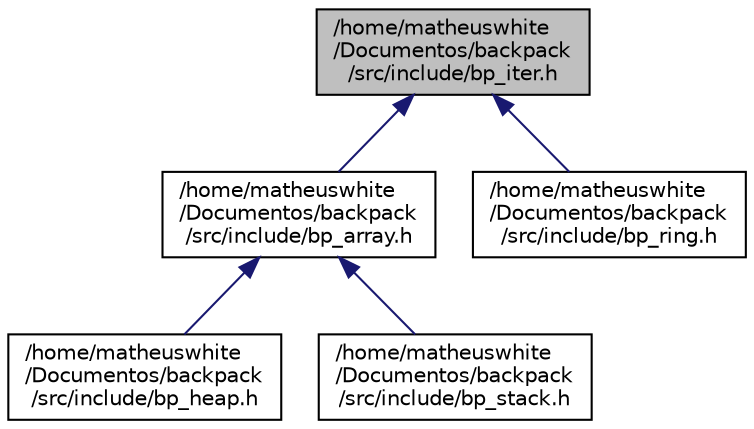 digraph "/home/matheuswhite/Documentos/backpack/src/include/bp_iter.h"
{
 // LATEX_PDF_SIZE
  edge [fontname="Helvetica",fontsize="10",labelfontname="Helvetica",labelfontsize="10"];
  node [fontname="Helvetica",fontsize="10",shape=record];
  Node1 [label="/home/matheuswhite\l/Documentos/backpack\l/src/include/bp_iter.h",height=0.2,width=0.4,color="black", fillcolor="grey75", style="filled", fontcolor="black",tooltip="Specifies the generic iterator structure. The iterator is a interface with 3 method...."];
  Node1 -> Node2 [dir="back",color="midnightblue",fontsize="10",style="solid",fontname="Helvetica"];
  Node2 [label="/home/matheuswhite\l/Documentos/backpack\l/src/include/bp_array.h",height=0.2,width=0.4,color="black", fillcolor="white", style="filled",URL="$bp__array_8h.html",tooltip="Specifies the array structure. This structure works as a buffer, where the develop could insert the e..."];
  Node2 -> Node3 [dir="back",color="midnightblue",fontsize="10",style="solid",fontname="Helvetica"];
  Node3 [label="/home/matheuswhite\l/Documentos/backpack\l/src/include/bp_heap.h",height=0.2,width=0.4,color="black", fillcolor="white", style="filled",URL="$bp__heap_8h.html",tooltip="Specifies the heap structure. the heap could be a Min-Heap or a Max-Heap."];
  Node2 -> Node4 [dir="back",color="midnightblue",fontsize="10",style="solid",fontname="Helvetica"];
  Node4 [label="/home/matheuswhite\l/Documentos/backpack\l/src/include/bp_stack.h",height=0.2,width=0.4,color="black", fillcolor="white", style="filled",URL="$bp__stack_8h.html",tooltip="Specifies the stack structure. This structure is a bp_array complement. To allow the bp_array works a..."];
  Node1 -> Node5 [dir="back",color="midnightblue",fontsize="10",style="solid",fontname="Helvetica"];
  Node5 [label="/home/matheuswhite\l/Documentos/backpack\l/src/include/bp_ring.h",height=0.2,width=0.4,color="black", fillcolor="white", style="filled",URL="$bp__ring_8h.html",tooltip="Specifies the ring structure. This structure works as a circular buffer. When the buffer is in its ma..."];
}
